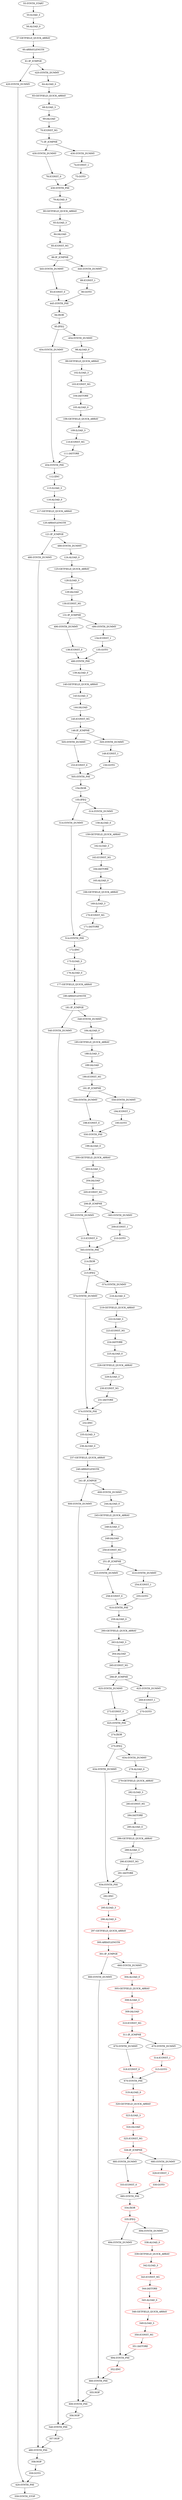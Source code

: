 digraph{
"55:SYNTH_START" -> "55:ILOAD_3";
"55:ILOAD_3" -> "56:ALOAD_0";
"56:ALOAD_0" -> "57:GETFIELD_QUICK_ARRAY";
"57:GETFIELD_QUICK_ARRAY" -> "60:ARRAYLENGTH";
"60:ARRAYLENGTH" -> "61:IF_ICMPGE";
"61:IF_ICMPGE" -> "420:SYNTH_DUMMY";
"61:IF_ICMPGE" -> "-420:SYNTH_DUMMY";
"420:SYNTH_DUMMY" -> "420:SYNTH_PHI";
"-420:SYNTH_DUMMY" -> "64:ALOAD_0";
"64:ALOAD_0" -> "65:GETFIELD_QUICK_ARRAY";
"65:GETFIELD_QUICK_ARRAY" -> "68:ILOAD_3";
"68:ILOAD_3" -> "69:IALOAD";
"69:IALOAD" -> "70:ICONST_M1";
"70:ICONST_M1" -> "71:IF_ICMPNE";
"71:IF_ICMPNE" -> "430:SYNTH_DUMMY";
"71:IF_ICMPNE" -> "-430:SYNTH_DUMMY";
"430:SYNTH_DUMMY" -> "78:ICONST_0";
"-430:SYNTH_DUMMY" -> "74:ICONST_1";
"74:ICONST_1" -> "75:GOTO";
"78:ICONST_0" -> "430:SYNTH_PHI";
"79:ALOAD_0" -> "80:GETFIELD_QUICK_ARRAY";
"80:GETFIELD_QUICK_ARRAY" -> "83:ILOAD_3";
"83:ILOAD_3" -> "84:IALOAD";
"84:IALOAD" -> "85:ICONST_M1";
"85:ICONST_M1" -> "86:IF_ICMPNE";
"86:IF_ICMPNE" -> "445:SYNTH_DUMMY";
"86:IF_ICMPNE" -> "-445:SYNTH_DUMMY";
"445:SYNTH_DUMMY" -> "93:ICONST_0";
"-445:SYNTH_DUMMY" -> "89:ICONST_1";
"89:ICONST_1" -> "90:GOTO";
"93:ICONST_0" -> "445:SYNTH_PHI";
"94:IXOR" -> "95:IFEQ";
"95:IFEQ" -> "454:SYNTH_DUMMY";
"95:IFEQ" -> "-454:SYNTH_DUMMY";
"454:SYNTH_DUMMY" -> "454:SYNTH_PHI";
"-454:SYNTH_DUMMY" -> "98:ALOAD_0";
"98:ALOAD_0" -> "99:GETFIELD_QUICK_ARRAY";
"112:IINC" -> "115:ILOAD_3";
"115:ILOAD_3" -> "116:ALOAD_0";
"116:ALOAD_0" -> "117:GETFIELD_QUICK_ARRAY";
"117:GETFIELD_QUICK_ARRAY" -> "120:ARRAYLENGTH";
"120:ARRAYLENGTH" -> "121:IF_ICMPGE";
"121:IF_ICMPGE" -> "480:SYNTH_DUMMY";
"121:IF_ICMPGE" -> "-480:SYNTH_DUMMY";
"480:SYNTH_DUMMY" -> "480:SYNTH_PHI";
"-480:SYNTH_DUMMY" -> "124:ALOAD_0";
"124:ALOAD_0" -> "125:GETFIELD_QUICK_ARRAY";
"358:NOP" -> "359:GOTO";
"359:GOTO" -> "420:SYNTH_PHI";
"125:GETFIELD_QUICK_ARRAY" -> "128:ILOAD_3";
"128:ILOAD_3" -> "129:IALOAD";
"129:IALOAD" -> "130:ICONST_M1";
"130:ICONST_M1" -> "131:IF_ICMPNE";
"131:IF_ICMPNE" -> "490:SYNTH_DUMMY";
"131:IF_ICMPNE" -> "-490:SYNTH_DUMMY";
"490:SYNTH_DUMMY" -> "138:ICONST_0";
"-490:SYNTH_DUMMY" -> "134:ICONST_1";
"134:ICONST_1" -> "135:GOTO";
"138:ICONST_0" -> "490:SYNTH_PHI";
"139:ALOAD_0" -> "140:GETFIELD_QUICK_ARRAY";
"140:GETFIELD_QUICK_ARRAY" -> "143:ILOAD_3";
"143:ILOAD_3" -> "144:IALOAD";
"144:IALOAD" -> "145:ICONST_M1";
"145:ICONST_M1" -> "146:IF_ICMPNE";
"146:IF_ICMPNE" -> "505:SYNTH_DUMMY";
"146:IF_ICMPNE" -> "-505:SYNTH_DUMMY";
"505:SYNTH_DUMMY" -> "153:ICONST_0";
"-505:SYNTH_DUMMY" -> "149:ICONST_1";
"149:ICONST_1" -> "150:GOTO";
"153:ICONST_0" -> "505:SYNTH_PHI";
"154:IXOR" -> "155:IFEQ";
"155:IFEQ" -> "514:SYNTH_DUMMY";
"155:IFEQ" -> "-514:SYNTH_DUMMY";
"514:SYNTH_DUMMY" -> "514:SYNTH_PHI";
"-514:SYNTH_DUMMY" -> "158:ALOAD_0";
"158:ALOAD_0" -> "159:GETFIELD_QUICK_ARRAY";
"172:IINC" -> "175:ILOAD_3";
"175:ILOAD_3" -> "176:ALOAD_0";
"176:ALOAD_0" -> "177:GETFIELD_QUICK_ARRAY";
"177:GETFIELD_QUICK_ARRAY" -> "180:ARRAYLENGTH";
"180:ARRAYLENGTH" -> "181:IF_ICMPGE";
"181:IF_ICMPGE" -> "540:SYNTH_DUMMY";
"181:IF_ICMPGE" -> "-540:SYNTH_DUMMY";
"540:SYNTH_DUMMY" -> "540:SYNTH_PHI";
"-540:SYNTH_DUMMY" -> "184:ALOAD_0";
"184:ALOAD_0" -> "185:GETFIELD_QUICK_ARRAY";
"357:NOP" -> "480:SYNTH_PHI";
"185:GETFIELD_QUICK_ARRAY" -> "188:ILOAD_3";
"188:ILOAD_3" -> "189:IALOAD";
"189:IALOAD" -> "190:ICONST_M1";
"190:ICONST_M1" -> "191:IF_ICMPNE";
"191:IF_ICMPNE" -> "550:SYNTH_DUMMY";
"191:IF_ICMPNE" -> "-550:SYNTH_DUMMY";
"550:SYNTH_DUMMY" -> "198:ICONST_0";
"-550:SYNTH_DUMMY" -> "194:ICONST_1";
"194:ICONST_1" -> "195:GOTO";
"198:ICONST_0" -> "550:SYNTH_PHI";
"199:ALOAD_0" -> "200:GETFIELD_QUICK_ARRAY";
"200:GETFIELD_QUICK_ARRAY" -> "203:ILOAD_3";
"203:ILOAD_3" -> "204:IALOAD";
"204:IALOAD" -> "205:ICONST_M1";
"205:ICONST_M1" -> "206:IF_ICMPNE";
"206:IF_ICMPNE" -> "565:SYNTH_DUMMY";
"206:IF_ICMPNE" -> "-565:SYNTH_DUMMY";
"565:SYNTH_DUMMY" -> "213:ICONST_0";
"-565:SYNTH_DUMMY" -> "209:ICONST_1";
"209:ICONST_1" -> "210:GOTO";
"213:ICONST_0" -> "565:SYNTH_PHI";
"214:IXOR" -> "215:IFEQ";
"215:IFEQ" -> "574:SYNTH_DUMMY";
"215:IFEQ" -> "-574:SYNTH_DUMMY";
"574:SYNTH_DUMMY" -> "574:SYNTH_PHI";
"-574:SYNTH_DUMMY" -> "218:ALOAD_0";
"218:ALOAD_0" -> "219:GETFIELD_QUICK_ARRAY";
"232:IINC" -> "235:ILOAD_3";
"235:ILOAD_3" -> "236:ALOAD_0";
"236:ALOAD_0" -> "237:GETFIELD_QUICK_ARRAY";
"237:GETFIELD_QUICK_ARRAY" -> "240:ARRAYLENGTH";
"240:ARRAYLENGTH" -> "241:IF_ICMPGE";
"241:IF_ICMPGE" -> "600:SYNTH_DUMMY";
"241:IF_ICMPGE" -> "-600:SYNTH_DUMMY";
"600:SYNTH_DUMMY" -> "600:SYNTH_PHI";
"-600:SYNTH_DUMMY" -> "244:ALOAD_0";
"244:ALOAD_0" -> "245:GETFIELD_QUICK_ARRAY";
"356:NOP" -> "540:SYNTH_PHI";
"245:GETFIELD_QUICK_ARRAY" -> "248:ILOAD_3";
"248:ILOAD_3" -> "249:IALOAD";
"249:IALOAD" -> "250:ICONST_M1";
"250:ICONST_M1" -> "251:IF_ICMPNE";
"251:IF_ICMPNE" -> "610:SYNTH_DUMMY";
"251:IF_ICMPNE" -> "-610:SYNTH_DUMMY";
"610:SYNTH_DUMMY" -> "258:ICONST_0";
"-610:SYNTH_DUMMY" -> "254:ICONST_1";
"254:ICONST_1" -> "255:GOTO";
"258:ICONST_0" -> "610:SYNTH_PHI";
"259:ALOAD_0" -> "260:GETFIELD_QUICK_ARRAY";
"260:GETFIELD_QUICK_ARRAY" -> "263:ILOAD_3";
"263:ILOAD_3" -> "264:IALOAD";
"264:IALOAD" -> "265:ICONST_M1";
"265:ICONST_M1" -> "266:IF_ICMPNE";
"266:IF_ICMPNE" -> "625:SYNTH_DUMMY";
"266:IF_ICMPNE" -> "-625:SYNTH_DUMMY";
"625:SYNTH_DUMMY" -> "273:ICONST_0";
"-625:SYNTH_DUMMY" -> "269:ICONST_1";
"269:ICONST_1" -> "270:GOTO";
"273:ICONST_0" -> "625:SYNTH_PHI";
"274:IXOR" -> "275:IFEQ";
"275:IFEQ" -> "634:SYNTH_DUMMY";
"275:IFEQ" -> "-634:SYNTH_DUMMY";
"634:SYNTH_DUMMY" -> "634:SYNTH_PHI";
"-634:SYNTH_DUMMY" -> "278:ALOAD_0";
"278:ALOAD_0" -> "279:GETFIELD_QUICK_ARRAY";
"292:IINC" -> "295:ILOAD_3";
"295:ILOAD_3" [color = red];
"295:ILOAD_3" -> "296:ALOAD_0";
"296:ALOAD_0" [color = red];
"296:ALOAD_0" -> "297:GETFIELD_QUICK_ARRAY";
"297:GETFIELD_QUICK_ARRAY" [color = red];
"297:GETFIELD_QUICK_ARRAY" -> "300:ARRAYLENGTH";
"300:ARRAYLENGTH" [color = red];
"300:ARRAYLENGTH" -> "301:IF_ICMPGE";
"301:IF_ICMPGE" [color = red];
"301:IF_ICMPGE" -> "660:SYNTH_DUMMY";
"301:IF_ICMPGE" -> "-660:SYNTH_DUMMY";
"660:SYNTH_DUMMY" -> "660:SYNTH_PHI";
"-660:SYNTH_DUMMY" -> "304:ALOAD_0";
"304:ALOAD_0" [color = red];
"304:ALOAD_0" -> "305:GETFIELD_QUICK_ARRAY";
"355:NOP" -> "600:SYNTH_PHI";
"305:GETFIELD_QUICK_ARRAY" [color = red];
"305:GETFIELD_QUICK_ARRAY" -> "308:ILOAD_3";
"308:ILOAD_3" [color = red];
"308:ILOAD_3" -> "309:IALOAD";
"309:IALOAD" [color = red];
"309:IALOAD" -> "310:ICONST_M1";
"310:ICONST_M1" [color = red];
"310:ICONST_M1" -> "311:IF_ICMPNE";
"311:IF_ICMPNE" [color = red];
"311:IF_ICMPNE" -> "670:SYNTH_DUMMY";
"311:IF_ICMPNE" -> "-670:SYNTH_DUMMY";
"670:SYNTH_DUMMY" -> "318:ICONST_0";
"-670:SYNTH_DUMMY" -> "314:ICONST_1";
"314:ICONST_1" [color = red];
"314:ICONST_1" -> "315:GOTO";
"318:ICONST_0" [color = red];
"318:ICONST_0" -> "670:SYNTH_PHI";
"319:ALOAD_0" [color = red];
"319:ALOAD_0" -> "320:GETFIELD_QUICK_ARRAY";
"320:GETFIELD_QUICK_ARRAY" [color = red];
"320:GETFIELD_QUICK_ARRAY" -> "323:ILOAD_3";
"323:ILOAD_3" [color = red];
"323:ILOAD_3" -> "324:IALOAD";
"324:IALOAD" [color = red];
"324:IALOAD" -> "325:ICONST_M1";
"325:ICONST_M1" [color = red];
"325:ICONST_M1" -> "326:IF_ICMPNE";
"326:IF_ICMPNE" [color = red];
"326:IF_ICMPNE" -> "685:SYNTH_DUMMY";
"326:IF_ICMPNE" -> "-685:SYNTH_DUMMY";
"685:SYNTH_DUMMY" -> "333:ICONST_0";
"-685:SYNTH_DUMMY" -> "329:ICONST_1";
"329:ICONST_1" [color = red];
"329:ICONST_1" -> "330:GOTO";
"333:ICONST_0" [color = red];
"333:ICONST_0" -> "685:SYNTH_PHI";
"334:IXOR" [color = red];
"334:IXOR" -> "335:IFEQ";
"335:IFEQ" [color = red];
"335:IFEQ" -> "694:SYNTH_DUMMY";
"335:IFEQ" -> "-694:SYNTH_DUMMY";
"694:SYNTH_DUMMY" -> "694:SYNTH_PHI";
"-694:SYNTH_DUMMY" -> "338:ALOAD_0";
"338:ALOAD_0" [color = red];
"338:ALOAD_0" -> "339:GETFIELD_QUICK_ARRAY";
"352:IINC" [color = red];
"352:IINC" -> "660:SYNTH_PHI";
"339:GETFIELD_QUICK_ARRAY" [color = red];
"339:GETFIELD_QUICK_ARRAY" -> "342:ILOAD_3";
"342:ILOAD_3" [color = red];
"342:ILOAD_3" -> "343:ICONST_M1";
"343:ICONST_M1" [color = red];
"343:ICONST_M1" -> "344:IASTORE";
"344:IASTORE" [color = red];
"344:IASTORE" -> "345:ALOAD_0";
"345:ALOAD_0" [color = red];
"345:ALOAD_0" -> "346:GETFIELD_QUICK_ARRAY";
"346:GETFIELD_QUICK_ARRAY" [color = red];
"346:GETFIELD_QUICK_ARRAY" -> "349:ILOAD_3";
"349:ILOAD_3" [color = red];
"349:ILOAD_3" -> "350:ICONST_M1";
"350:ICONST_M1" [color = red];
"350:ICONST_M1" -> "351:IASTORE";
"351:IASTORE" [color = red];
"351:IASTORE" -> "694:SYNTH_PHI";
"330:GOTO" [color = red];
"330:GOTO" -> "685:SYNTH_PHI";
"315:GOTO" [color = red];
"315:GOTO" -> "670:SYNTH_PHI";
"279:GETFIELD_QUICK_ARRAY" -> "282:ILOAD_3";
"282:ILOAD_3" -> "283:ICONST_M1";
"283:ICONST_M1" -> "284:IASTORE";
"284:IASTORE" -> "285:ALOAD_0";
"285:ALOAD_0" -> "286:GETFIELD_QUICK_ARRAY";
"286:GETFIELD_QUICK_ARRAY" -> "289:ILOAD_3";
"289:ILOAD_3" -> "290:ICONST_M1";
"290:ICONST_M1" -> "291:IASTORE";
"291:IASTORE" -> "634:SYNTH_PHI";
"270:GOTO" -> "625:SYNTH_PHI";
"255:GOTO" -> "610:SYNTH_PHI";
"219:GETFIELD_QUICK_ARRAY" -> "222:ILOAD_3";
"222:ILOAD_3" -> "223:ICONST_M1";
"223:ICONST_M1" -> "224:IASTORE";
"224:IASTORE" -> "225:ALOAD_0";
"225:ALOAD_0" -> "226:GETFIELD_QUICK_ARRAY";
"226:GETFIELD_QUICK_ARRAY" -> "229:ILOAD_3";
"229:ILOAD_3" -> "230:ICONST_M1";
"230:ICONST_M1" -> "231:IASTORE";
"231:IASTORE" -> "574:SYNTH_PHI";
"210:GOTO" -> "565:SYNTH_PHI";
"195:GOTO" -> "550:SYNTH_PHI";
"159:GETFIELD_QUICK_ARRAY" -> "162:ILOAD_3";
"162:ILOAD_3" -> "163:ICONST_M1";
"163:ICONST_M1" -> "164:IASTORE";
"164:IASTORE" -> "165:ALOAD_0";
"165:ALOAD_0" -> "166:GETFIELD_QUICK_ARRAY";
"166:GETFIELD_QUICK_ARRAY" -> "169:ILOAD_3";
"169:ILOAD_3" -> "170:ICONST_M1";
"170:ICONST_M1" -> "171:IASTORE";
"171:IASTORE" -> "514:SYNTH_PHI";
"150:GOTO" -> "505:SYNTH_PHI";
"135:GOTO" -> "490:SYNTH_PHI";
"99:GETFIELD_QUICK_ARRAY" -> "102:ILOAD_3";
"102:ILOAD_3" -> "103:ICONST_M1";
"103:ICONST_M1" -> "104:IASTORE";
"104:IASTORE" -> "105:ALOAD_0";
"105:ALOAD_0" -> "106:GETFIELD_QUICK_ARRAY";
"106:GETFIELD_QUICK_ARRAY" -> "109:ILOAD_3";
"109:ILOAD_3" -> "110:ICONST_M1";
"110:ICONST_M1" -> "111:IASTORE";
"111:IASTORE" -> "454:SYNTH_PHI";
"90:GOTO" -> "445:SYNTH_PHI";
"75:GOTO" -> "430:SYNTH_PHI";
"430:SYNTH_PHI" -> "79:ALOAD_0";
"445:SYNTH_PHI" -> "94:IXOR";
"454:SYNTH_PHI" -> "112:IINC";
"490:SYNTH_PHI" -> "139:ALOAD_0";
"505:SYNTH_PHI" -> "154:IXOR";
"514:SYNTH_PHI" -> "172:IINC";
"550:SYNTH_PHI" -> "199:ALOAD_0";
"565:SYNTH_PHI" -> "214:IXOR";
"574:SYNTH_PHI" -> "232:IINC";
"610:SYNTH_PHI" -> "259:ALOAD_0";
"625:SYNTH_PHI" -> "274:IXOR";
"634:SYNTH_PHI" -> "292:IINC";
"670:SYNTH_PHI" -> "319:ALOAD_0";
"685:SYNTH_PHI" -> "334:IXOR";
"694:SYNTH_PHI" -> "352:IINC";
"660:SYNTH_PHI" -> "355:NOP";
"600:SYNTH_PHI" -> "356:NOP";
"540:SYNTH_PHI" -> "357:NOP";
"480:SYNTH_PHI" -> "358:NOP";
"420:SYNTH_PHI" -> "359:SYNTH_STOP";
}
